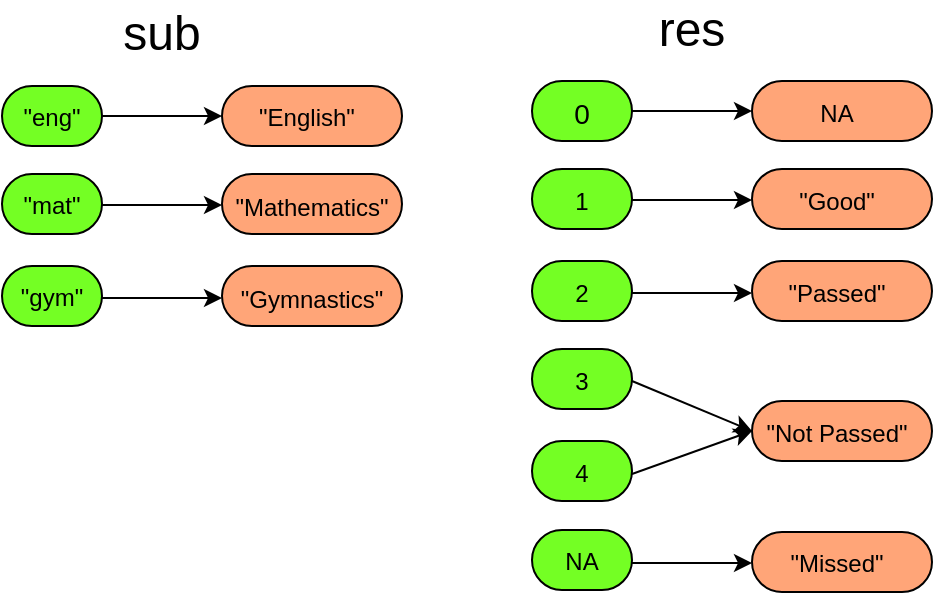 <mxfile version="11.2.8" type="device" pages="1"><diagram id="pzoSffvun5TVCZCLSNHA" name="Page-1"><mxGraphModel dx="852" dy="609" grid="1" gridSize="10" guides="1" tooltips="1" connect="1" arrows="1" fold="1" page="1" pageScale="1" pageWidth="827" pageHeight="1169" math="0" shadow="0"><root><mxCell id="0"/><mxCell id="1" parent="0"/><mxCell id="YLKaLKx_um478XkiRnNa-2" value="" style="rounded=1;whiteSpace=wrap;html=1;align=center;arcSize=50;fillColor=#74FF24;" vertex="1" parent="1"><mxGeometry x="315" y="75.5" width="50" height="30" as="geometry"/></mxCell><mxCell id="YLKaLKx_um478XkiRnNa-3" value="&lt;font style=&quot;font-size: 14px&quot;&gt;0&lt;/font&gt;" style="text;html=1;strokeColor=none;fillColor=none;align=center;verticalAlign=middle;whiteSpace=wrap;rounded=0;" vertex="1" parent="1"><mxGeometry x="320" y="81.5" width="40" height="20" as="geometry"/></mxCell><mxCell id="YLKaLKx_um478XkiRnNa-5" value="" style="rounded=1;whiteSpace=wrap;html=1;align=center;arcSize=50;fillColor=#74FF24;" vertex="1" parent="1"><mxGeometry x="315" y="119.5" width="50" height="30" as="geometry"/></mxCell><mxCell id="YLKaLKx_um478XkiRnNa-6" value="1" style="text;html=1;strokeColor=none;fillColor=none;align=center;verticalAlign=middle;whiteSpace=wrap;rounded=0;" vertex="1" parent="1"><mxGeometry x="320" y="125.5" width="40" height="20" as="geometry"/></mxCell><mxCell id="YLKaLKx_um478XkiRnNa-7" value="" style="rounded=1;whiteSpace=wrap;html=1;align=center;arcSize=50;fillColor=#74FF24;" vertex="1" parent="1"><mxGeometry x="315" y="165.5" width="50" height="30" as="geometry"/></mxCell><mxCell id="YLKaLKx_um478XkiRnNa-8" value="2" style="text;html=1;strokeColor=none;fillColor=none;align=center;verticalAlign=middle;whiteSpace=wrap;rounded=0;" vertex="1" parent="1"><mxGeometry x="320" y="171.5" width="40" height="20" as="geometry"/></mxCell><mxCell id="YLKaLKx_um478XkiRnNa-9" value="" style="rounded=1;whiteSpace=wrap;html=1;align=center;arcSize=50;fillColor=#74FF24;" vertex="1" parent="1"><mxGeometry x="315" y="209.5" width="50" height="30" as="geometry"/></mxCell><mxCell id="YLKaLKx_um478XkiRnNa-10" value="3" style="text;html=1;strokeColor=none;fillColor=none;align=center;verticalAlign=middle;whiteSpace=wrap;rounded=0;" vertex="1" parent="1"><mxGeometry x="320" y="215.5" width="40" height="20" as="geometry"/></mxCell><mxCell id="YLKaLKx_um478XkiRnNa-11" value="" style="rounded=1;whiteSpace=wrap;html=1;align=center;arcSize=50;fillColor=#FFA578;" vertex="1" parent="1"><mxGeometry x="425" y="75.5" width="90" height="30" as="geometry"/></mxCell><mxCell id="YLKaLKx_um478XkiRnNa-12" value="NA" style="text;html=1;strokeColor=none;fillColor=none;align=center;verticalAlign=middle;whiteSpace=wrap;rounded=0;" vertex="1" parent="1"><mxGeometry x="430" y="81.5" width="75" height="20" as="geometry"/></mxCell><mxCell id="YLKaLKx_um478XkiRnNa-13" value="" style="rounded=1;whiteSpace=wrap;html=1;align=center;arcSize=50;fillColor=#FFA578;" vertex="1" parent="1"><mxGeometry x="425" y="119.5" width="90" height="30" as="geometry"/></mxCell><mxCell id="YLKaLKx_um478XkiRnNa-14" value="&quot;Good&quot;" style="text;html=1;strokeColor=none;fillColor=none;align=center;verticalAlign=middle;whiteSpace=wrap;rounded=0;" vertex="1" parent="1"><mxGeometry x="430" y="125.5" width="75" height="20" as="geometry"/></mxCell><mxCell id="YLKaLKx_um478XkiRnNa-15" value="" style="rounded=1;whiteSpace=wrap;html=1;align=center;arcSize=50;fillColor=#FFA578;" vertex="1" parent="1"><mxGeometry x="425" y="165.5" width="90" height="30" as="geometry"/></mxCell><mxCell id="YLKaLKx_um478XkiRnNa-16" value="&lt;div&gt;&quot;Passed&quot;&lt;/div&gt;" style="text;html=1;strokeColor=none;fillColor=none;align=center;verticalAlign=middle;whiteSpace=wrap;rounded=0;" vertex="1" parent="1"><mxGeometry x="430" y="171.5" width="75" height="20" as="geometry"/></mxCell><mxCell id="YLKaLKx_um478XkiRnNa-17" value="" style="rounded=1;whiteSpace=wrap;html=1;align=center;arcSize=50;fillColor=#FFA578;" vertex="1" parent="1"><mxGeometry x="425" y="235.5" width="90" height="30" as="geometry"/></mxCell><mxCell id="YLKaLKx_um478XkiRnNa-18" value="&quot;Not Passed&quot;" style="text;html=1;strokeColor=none;fillColor=none;align=center;verticalAlign=middle;whiteSpace=wrap;rounded=0;" vertex="1" parent="1"><mxGeometry x="430" y="241.5" width="75" height="20" as="geometry"/></mxCell><mxCell id="YLKaLKx_um478XkiRnNa-23" value="" style="rounded=1;whiteSpace=wrap;html=1;align=center;arcSize=50;fillColor=#74FF24;" vertex="1" parent="1"><mxGeometry x="315" y="255.5" width="50" height="30" as="geometry"/></mxCell><mxCell id="YLKaLKx_um478XkiRnNa-24" value="4" style="text;html=1;strokeColor=none;fillColor=none;align=center;verticalAlign=middle;whiteSpace=wrap;rounded=0;" vertex="1" parent="1"><mxGeometry x="320" y="261.5" width="40" height="20" as="geometry"/></mxCell><mxCell id="YLKaLKx_um478XkiRnNa-31" value="" style="endArrow=classic;html=1;entryX=0;entryY=0.5;entryDx=0;entryDy=0;exitX=1;exitY=0.5;exitDx=0;exitDy=0;" edge="1" parent="1"><mxGeometry width="50" height="50" relative="1" as="geometry"><mxPoint x="365" y="90.5" as="sourcePoint"/><mxPoint x="425" y="90.5" as="targetPoint"/></mxGeometry></mxCell><mxCell id="YLKaLKx_um478XkiRnNa-32" value="" style="endArrow=classic;html=1;entryX=0;entryY=0.5;entryDx=0;entryDy=0;exitX=1;exitY=0.5;exitDx=0;exitDy=0;" edge="1" parent="1"><mxGeometry width="50" height="50" relative="1" as="geometry"><mxPoint x="365" y="135" as="sourcePoint"/><mxPoint x="425" y="135" as="targetPoint"/></mxGeometry></mxCell><mxCell id="YLKaLKx_um478XkiRnNa-33" value="" style="endArrow=classic;html=1;entryX=0;entryY=0.5;entryDx=0;entryDy=0;exitX=1;exitY=0.5;exitDx=0;exitDy=0;" edge="1" parent="1"><mxGeometry width="50" height="50" relative="1" as="geometry"><mxPoint x="365" y="181.5" as="sourcePoint"/><mxPoint x="425" y="181.5" as="targetPoint"/></mxGeometry></mxCell><mxCell id="YLKaLKx_um478XkiRnNa-34" value="" style="endArrow=classic;html=1;entryX=0;entryY=0.5;entryDx=0;entryDy=0;" edge="1" parent="1" target="YLKaLKx_um478XkiRnNa-17"><mxGeometry width="50" height="50" relative="1" as="geometry"><mxPoint x="365" y="225.5" as="sourcePoint"/><mxPoint x="425" y="225.5" as="targetPoint"/></mxGeometry></mxCell><mxCell id="YLKaLKx_um478XkiRnNa-35" value="" style="endArrow=classic;html=1;entryX=0;entryY=0.5;entryDx=0;entryDy=0;exitX=1;exitY=0.5;exitDx=0;exitDy=0;" edge="1" parent="1" target="YLKaLKx_um478XkiRnNa-17"><mxGeometry width="50" height="50" relative="1" as="geometry"><mxPoint x="365" y="272" as="sourcePoint"/><mxPoint x="425" y="272" as="targetPoint"/></mxGeometry></mxCell><mxCell id="YLKaLKx_um478XkiRnNa-36" value="&lt;font style=&quot;font-size: 24px&quot;&gt;res&lt;/font&gt;" style="text;html=1;strokeColor=none;fillColor=none;align=center;verticalAlign=middle;whiteSpace=wrap;rounded=0;" vertex="1" parent="1"><mxGeometry x="375" y="39.5" width="40" height="20" as="geometry"/></mxCell><mxCell id="YLKaLKx_um478XkiRnNa-38" value="" style="rounded=1;whiteSpace=wrap;html=1;align=center;arcSize=50;fillColor=#74FF24;" vertex="1" parent="1"><mxGeometry x="50" y="78" width="50" height="30" as="geometry"/></mxCell><mxCell id="YLKaLKx_um478XkiRnNa-39" value="&quot;eng&quot;" style="text;html=1;strokeColor=none;fillColor=none;align=center;verticalAlign=middle;whiteSpace=wrap;rounded=0;" vertex="1" parent="1"><mxGeometry x="55" y="84" width="40" height="20" as="geometry"/></mxCell><mxCell id="YLKaLKx_um478XkiRnNa-40" value="" style="rounded=1;whiteSpace=wrap;html=1;align=center;arcSize=50;fillColor=#74FF24;" vertex="1" parent="1"><mxGeometry x="50" y="122" width="50" height="30" as="geometry"/></mxCell><mxCell id="YLKaLKx_um478XkiRnNa-41" value="&quot;mat&quot;" style="text;html=1;strokeColor=none;fillColor=none;align=center;verticalAlign=middle;whiteSpace=wrap;rounded=0;" vertex="1" parent="1"><mxGeometry x="55" y="128" width="40" height="20" as="geometry"/></mxCell><mxCell id="YLKaLKx_um478XkiRnNa-42" value="" style="rounded=1;whiteSpace=wrap;html=1;align=center;arcSize=50;fillColor=#74FF24;" vertex="1" parent="1"><mxGeometry x="50" y="168" width="50" height="30" as="geometry"/></mxCell><mxCell id="YLKaLKx_um478XkiRnNa-43" value="&quot;gym&quot;" style="text;html=1;strokeColor=none;fillColor=none;align=center;verticalAlign=middle;whiteSpace=wrap;rounded=0;" vertex="1" parent="1"><mxGeometry x="55" y="174" width="40" height="20" as="geometry"/></mxCell><mxCell id="YLKaLKx_um478XkiRnNa-46" value="" style="rounded=1;whiteSpace=wrap;html=1;align=center;arcSize=50;fillColor=#FFA578;" vertex="1" parent="1"><mxGeometry x="160" y="78" width="90" height="30" as="geometry"/></mxCell><mxCell id="YLKaLKx_um478XkiRnNa-47" value="&quot;English&quot;" style="text;html=1;strokeColor=none;fillColor=none;align=center;verticalAlign=middle;whiteSpace=wrap;rounded=0;" vertex="1" parent="1"><mxGeometry x="165" y="84" width="75" height="20" as="geometry"/></mxCell><mxCell id="YLKaLKx_um478XkiRnNa-48" value="" style="rounded=1;whiteSpace=wrap;html=1;align=center;arcSize=50;fillColor=#FFA578;" vertex="1" parent="1"><mxGeometry x="160" y="122" width="90" height="30" as="geometry"/></mxCell><mxCell id="YLKaLKx_um478XkiRnNa-49" value="&quot;Mathematics&quot;" style="text;html=1;strokeColor=none;fillColor=none;align=center;verticalAlign=middle;whiteSpace=wrap;rounded=0;" vertex="1" parent="1"><mxGeometry x="160" y="128.5" width="90" height="20" as="geometry"/></mxCell><mxCell id="YLKaLKx_um478XkiRnNa-50" value="" style="rounded=1;whiteSpace=wrap;html=1;align=center;arcSize=50;fillColor=#FFA578;" vertex="1" parent="1"><mxGeometry x="160" y="168" width="90" height="30" as="geometry"/></mxCell><mxCell id="YLKaLKx_um478XkiRnNa-51" value="&quot;Gymnastics&quot;" style="text;html=1;strokeColor=none;fillColor=none;align=center;verticalAlign=middle;whiteSpace=wrap;rounded=0;" vertex="1" parent="1"><mxGeometry x="160" y="174.5" width="90" height="20" as="geometry"/></mxCell><mxCell id="YLKaLKx_um478XkiRnNa-58" value="" style="endArrow=classic;html=1;entryX=0;entryY=0.5;entryDx=0;entryDy=0;exitX=1;exitY=0.5;exitDx=0;exitDy=0;" edge="1" parent="1"><mxGeometry width="50" height="50" relative="1" as="geometry"><mxPoint x="100" y="93" as="sourcePoint"/><mxPoint x="160" y="93" as="targetPoint"/></mxGeometry></mxCell><mxCell id="YLKaLKx_um478XkiRnNa-59" value="" style="endArrow=classic;html=1;entryX=0;entryY=0.5;entryDx=0;entryDy=0;exitX=1;exitY=0.5;exitDx=0;exitDy=0;" edge="1" parent="1"><mxGeometry width="50" height="50" relative="1" as="geometry"><mxPoint x="100" y="137.5" as="sourcePoint"/><mxPoint x="160" y="137.5" as="targetPoint"/></mxGeometry></mxCell><mxCell id="YLKaLKx_um478XkiRnNa-60" value="" style="endArrow=classic;html=1;entryX=0;entryY=0.5;entryDx=0;entryDy=0;exitX=1;exitY=0.5;exitDx=0;exitDy=0;" edge="1" parent="1"><mxGeometry width="50" height="50" relative="1" as="geometry"><mxPoint x="100" y="184" as="sourcePoint"/><mxPoint x="160" y="184" as="targetPoint"/></mxGeometry></mxCell><mxCell id="YLKaLKx_um478XkiRnNa-63" value="&lt;font style=&quot;font-size: 24px&quot;&gt;sub&lt;/font&gt;" style="text;html=1;strokeColor=none;fillColor=none;align=center;verticalAlign=middle;whiteSpace=wrap;rounded=0;" vertex="1" parent="1"><mxGeometry x="110" y="42" width="40" height="20" as="geometry"/></mxCell><mxCell id="YLKaLKx_um478XkiRnNa-65" value="" style="rounded=1;whiteSpace=wrap;html=1;align=center;arcSize=50;fillColor=#74FF24;" vertex="1" parent="1"><mxGeometry x="315" y="300" width="50" height="30" as="geometry"/></mxCell><mxCell id="YLKaLKx_um478XkiRnNa-66" value="NA" style="text;html=1;strokeColor=none;fillColor=none;align=center;verticalAlign=middle;whiteSpace=wrap;rounded=0;" vertex="1" parent="1"><mxGeometry x="320" y="306" width="40" height="20" as="geometry"/></mxCell><mxCell id="YLKaLKx_um478XkiRnNa-67" value="" style="rounded=1;whiteSpace=wrap;html=1;align=center;arcSize=50;fillColor=#FFA578;" vertex="1" parent="1"><mxGeometry x="425" y="301" width="90" height="30" as="geometry"/></mxCell><mxCell id="YLKaLKx_um478XkiRnNa-68" value="&quot;Missed&quot;" style="text;html=1;strokeColor=none;fillColor=none;align=center;verticalAlign=middle;whiteSpace=wrap;rounded=0;" vertex="1" parent="1"><mxGeometry x="430" y="307" width="75" height="20" as="geometry"/></mxCell><mxCell id="YLKaLKx_um478XkiRnNa-69" value="" style="endArrow=classic;html=1;entryX=0;entryY=0.5;entryDx=0;entryDy=0;exitX=1;exitY=0.5;exitDx=0;exitDy=0;" edge="1" parent="1"><mxGeometry width="50" height="50" relative="1" as="geometry"><mxPoint x="365" y="316.5" as="sourcePoint"/><mxPoint x="425" y="316.5" as="targetPoint"/></mxGeometry></mxCell></root></mxGraphModel></diagram></mxfile>